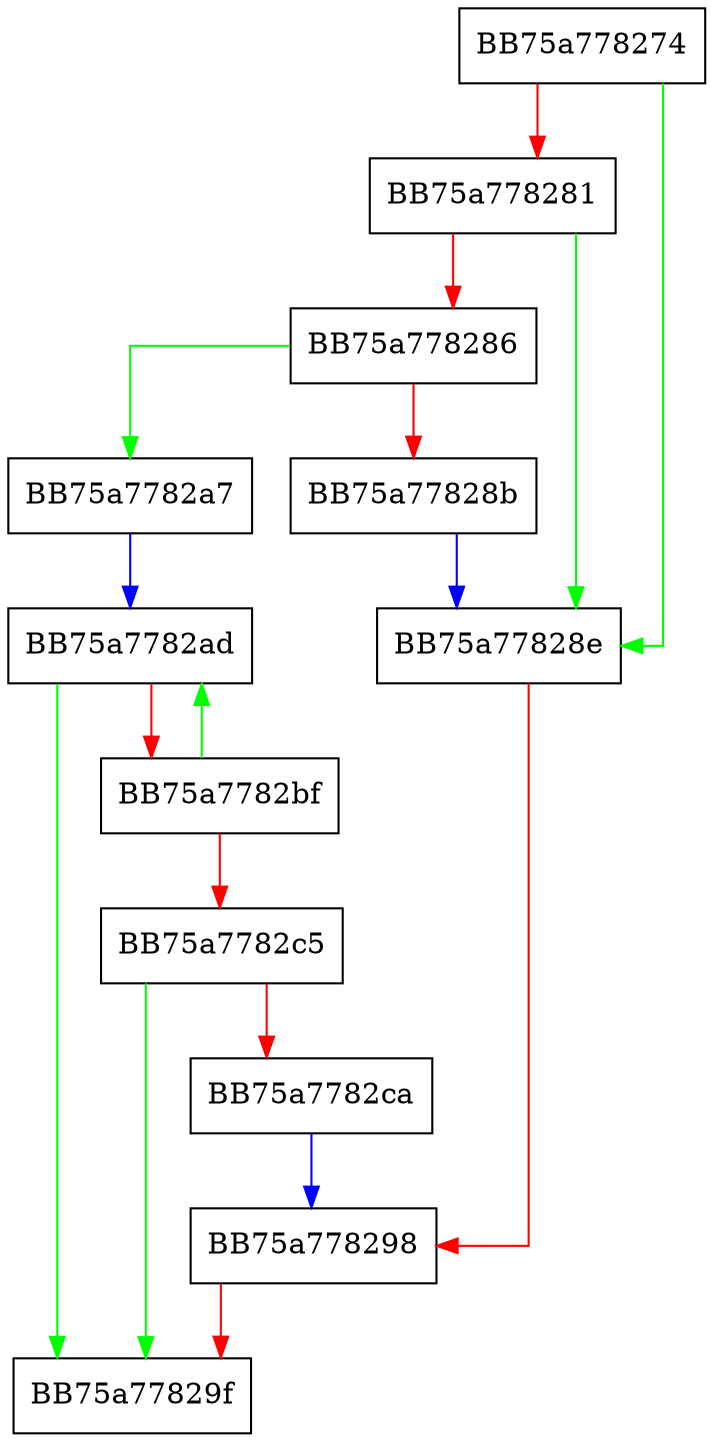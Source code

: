 digraph wcscpy_s {
  node [shape="box"];
  graph [splines=ortho];
  BB75a778274 -> BB75a77828e [color="green"];
  BB75a778274 -> BB75a778281 [color="red"];
  BB75a778281 -> BB75a77828e [color="green"];
  BB75a778281 -> BB75a778286 [color="red"];
  BB75a778286 -> BB75a7782a7 [color="green"];
  BB75a778286 -> BB75a77828b [color="red"];
  BB75a77828b -> BB75a77828e [color="blue"];
  BB75a77828e -> BB75a778298 [color="red"];
  BB75a778298 -> BB75a77829f [color="red"];
  BB75a7782a7 -> BB75a7782ad [color="blue"];
  BB75a7782ad -> BB75a77829f [color="green"];
  BB75a7782ad -> BB75a7782bf [color="red"];
  BB75a7782bf -> BB75a7782ad [color="green"];
  BB75a7782bf -> BB75a7782c5 [color="red"];
  BB75a7782c5 -> BB75a77829f [color="green"];
  BB75a7782c5 -> BB75a7782ca [color="red"];
  BB75a7782ca -> BB75a778298 [color="blue"];
}